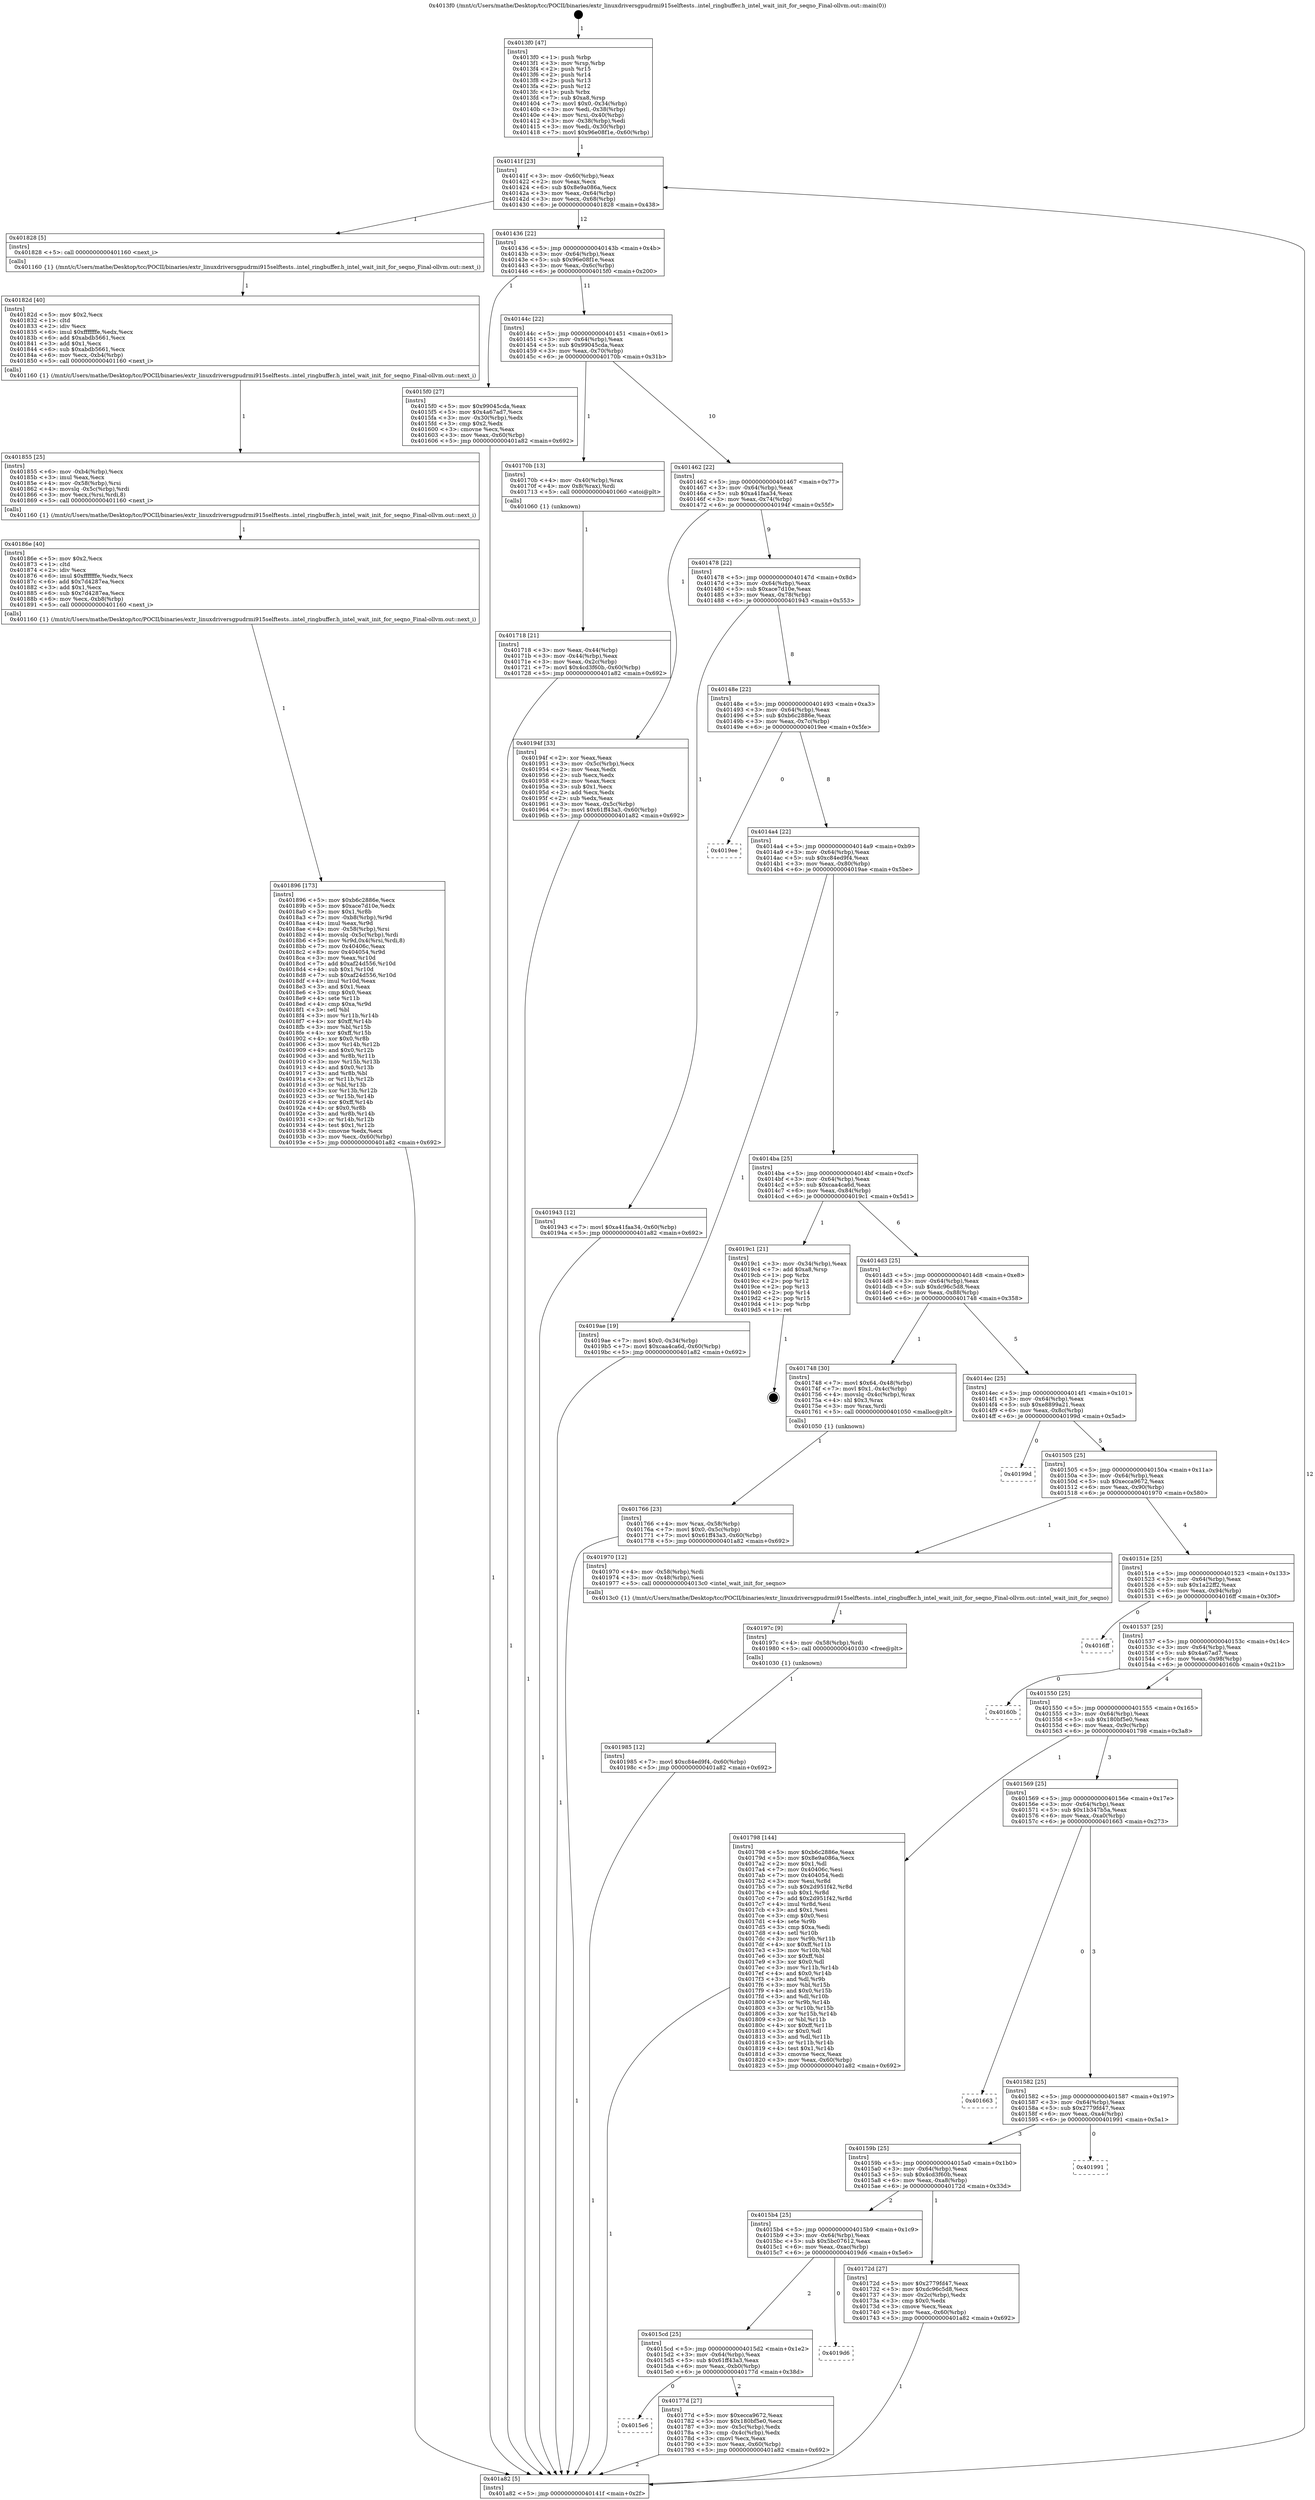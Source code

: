digraph "0x4013f0" {
  label = "0x4013f0 (/mnt/c/Users/mathe/Desktop/tcc/POCII/binaries/extr_linuxdriversgpudrmi915selftests..intel_ringbuffer.h_intel_wait_init_for_seqno_Final-ollvm.out::main(0))"
  labelloc = "t"
  node[shape=record]

  Entry [label="",width=0.3,height=0.3,shape=circle,fillcolor=black,style=filled]
  "0x40141f" [label="{
     0x40141f [23]\l
     | [instrs]\l
     &nbsp;&nbsp;0x40141f \<+3\>: mov -0x60(%rbp),%eax\l
     &nbsp;&nbsp;0x401422 \<+2\>: mov %eax,%ecx\l
     &nbsp;&nbsp;0x401424 \<+6\>: sub $0x8e9a086a,%ecx\l
     &nbsp;&nbsp;0x40142a \<+3\>: mov %eax,-0x64(%rbp)\l
     &nbsp;&nbsp;0x40142d \<+3\>: mov %ecx,-0x68(%rbp)\l
     &nbsp;&nbsp;0x401430 \<+6\>: je 0000000000401828 \<main+0x438\>\l
  }"]
  "0x401828" [label="{
     0x401828 [5]\l
     | [instrs]\l
     &nbsp;&nbsp;0x401828 \<+5\>: call 0000000000401160 \<next_i\>\l
     | [calls]\l
     &nbsp;&nbsp;0x401160 \{1\} (/mnt/c/Users/mathe/Desktop/tcc/POCII/binaries/extr_linuxdriversgpudrmi915selftests..intel_ringbuffer.h_intel_wait_init_for_seqno_Final-ollvm.out::next_i)\l
  }"]
  "0x401436" [label="{
     0x401436 [22]\l
     | [instrs]\l
     &nbsp;&nbsp;0x401436 \<+5\>: jmp 000000000040143b \<main+0x4b\>\l
     &nbsp;&nbsp;0x40143b \<+3\>: mov -0x64(%rbp),%eax\l
     &nbsp;&nbsp;0x40143e \<+5\>: sub $0x96e08f1e,%eax\l
     &nbsp;&nbsp;0x401443 \<+3\>: mov %eax,-0x6c(%rbp)\l
     &nbsp;&nbsp;0x401446 \<+6\>: je 00000000004015f0 \<main+0x200\>\l
  }"]
  Exit [label="",width=0.3,height=0.3,shape=circle,fillcolor=black,style=filled,peripheries=2]
  "0x4015f0" [label="{
     0x4015f0 [27]\l
     | [instrs]\l
     &nbsp;&nbsp;0x4015f0 \<+5\>: mov $0x99045cda,%eax\l
     &nbsp;&nbsp;0x4015f5 \<+5\>: mov $0x4a67ad7,%ecx\l
     &nbsp;&nbsp;0x4015fa \<+3\>: mov -0x30(%rbp),%edx\l
     &nbsp;&nbsp;0x4015fd \<+3\>: cmp $0x2,%edx\l
     &nbsp;&nbsp;0x401600 \<+3\>: cmovne %ecx,%eax\l
     &nbsp;&nbsp;0x401603 \<+3\>: mov %eax,-0x60(%rbp)\l
     &nbsp;&nbsp;0x401606 \<+5\>: jmp 0000000000401a82 \<main+0x692\>\l
  }"]
  "0x40144c" [label="{
     0x40144c [22]\l
     | [instrs]\l
     &nbsp;&nbsp;0x40144c \<+5\>: jmp 0000000000401451 \<main+0x61\>\l
     &nbsp;&nbsp;0x401451 \<+3\>: mov -0x64(%rbp),%eax\l
     &nbsp;&nbsp;0x401454 \<+5\>: sub $0x99045cda,%eax\l
     &nbsp;&nbsp;0x401459 \<+3\>: mov %eax,-0x70(%rbp)\l
     &nbsp;&nbsp;0x40145c \<+6\>: je 000000000040170b \<main+0x31b\>\l
  }"]
  "0x401a82" [label="{
     0x401a82 [5]\l
     | [instrs]\l
     &nbsp;&nbsp;0x401a82 \<+5\>: jmp 000000000040141f \<main+0x2f\>\l
  }"]
  "0x4013f0" [label="{
     0x4013f0 [47]\l
     | [instrs]\l
     &nbsp;&nbsp;0x4013f0 \<+1\>: push %rbp\l
     &nbsp;&nbsp;0x4013f1 \<+3\>: mov %rsp,%rbp\l
     &nbsp;&nbsp;0x4013f4 \<+2\>: push %r15\l
     &nbsp;&nbsp;0x4013f6 \<+2\>: push %r14\l
     &nbsp;&nbsp;0x4013f8 \<+2\>: push %r13\l
     &nbsp;&nbsp;0x4013fa \<+2\>: push %r12\l
     &nbsp;&nbsp;0x4013fc \<+1\>: push %rbx\l
     &nbsp;&nbsp;0x4013fd \<+7\>: sub $0xa8,%rsp\l
     &nbsp;&nbsp;0x401404 \<+7\>: movl $0x0,-0x34(%rbp)\l
     &nbsp;&nbsp;0x40140b \<+3\>: mov %edi,-0x38(%rbp)\l
     &nbsp;&nbsp;0x40140e \<+4\>: mov %rsi,-0x40(%rbp)\l
     &nbsp;&nbsp;0x401412 \<+3\>: mov -0x38(%rbp),%edi\l
     &nbsp;&nbsp;0x401415 \<+3\>: mov %edi,-0x30(%rbp)\l
     &nbsp;&nbsp;0x401418 \<+7\>: movl $0x96e08f1e,-0x60(%rbp)\l
  }"]
  "0x401985" [label="{
     0x401985 [12]\l
     | [instrs]\l
     &nbsp;&nbsp;0x401985 \<+7\>: movl $0xc84ed9f4,-0x60(%rbp)\l
     &nbsp;&nbsp;0x40198c \<+5\>: jmp 0000000000401a82 \<main+0x692\>\l
  }"]
  "0x40170b" [label="{
     0x40170b [13]\l
     | [instrs]\l
     &nbsp;&nbsp;0x40170b \<+4\>: mov -0x40(%rbp),%rax\l
     &nbsp;&nbsp;0x40170f \<+4\>: mov 0x8(%rax),%rdi\l
     &nbsp;&nbsp;0x401713 \<+5\>: call 0000000000401060 \<atoi@plt\>\l
     | [calls]\l
     &nbsp;&nbsp;0x401060 \{1\} (unknown)\l
  }"]
  "0x401462" [label="{
     0x401462 [22]\l
     | [instrs]\l
     &nbsp;&nbsp;0x401462 \<+5\>: jmp 0000000000401467 \<main+0x77\>\l
     &nbsp;&nbsp;0x401467 \<+3\>: mov -0x64(%rbp),%eax\l
     &nbsp;&nbsp;0x40146a \<+5\>: sub $0xa41faa34,%eax\l
     &nbsp;&nbsp;0x40146f \<+3\>: mov %eax,-0x74(%rbp)\l
     &nbsp;&nbsp;0x401472 \<+6\>: je 000000000040194f \<main+0x55f\>\l
  }"]
  "0x401718" [label="{
     0x401718 [21]\l
     | [instrs]\l
     &nbsp;&nbsp;0x401718 \<+3\>: mov %eax,-0x44(%rbp)\l
     &nbsp;&nbsp;0x40171b \<+3\>: mov -0x44(%rbp),%eax\l
     &nbsp;&nbsp;0x40171e \<+3\>: mov %eax,-0x2c(%rbp)\l
     &nbsp;&nbsp;0x401721 \<+7\>: movl $0x4cd3f60b,-0x60(%rbp)\l
     &nbsp;&nbsp;0x401728 \<+5\>: jmp 0000000000401a82 \<main+0x692\>\l
  }"]
  "0x40197c" [label="{
     0x40197c [9]\l
     | [instrs]\l
     &nbsp;&nbsp;0x40197c \<+4\>: mov -0x58(%rbp),%rdi\l
     &nbsp;&nbsp;0x401980 \<+5\>: call 0000000000401030 \<free@plt\>\l
     | [calls]\l
     &nbsp;&nbsp;0x401030 \{1\} (unknown)\l
  }"]
  "0x40194f" [label="{
     0x40194f [33]\l
     | [instrs]\l
     &nbsp;&nbsp;0x40194f \<+2\>: xor %eax,%eax\l
     &nbsp;&nbsp;0x401951 \<+3\>: mov -0x5c(%rbp),%ecx\l
     &nbsp;&nbsp;0x401954 \<+2\>: mov %eax,%edx\l
     &nbsp;&nbsp;0x401956 \<+2\>: sub %ecx,%edx\l
     &nbsp;&nbsp;0x401958 \<+2\>: mov %eax,%ecx\l
     &nbsp;&nbsp;0x40195a \<+3\>: sub $0x1,%ecx\l
     &nbsp;&nbsp;0x40195d \<+2\>: add %ecx,%edx\l
     &nbsp;&nbsp;0x40195f \<+2\>: sub %edx,%eax\l
     &nbsp;&nbsp;0x401961 \<+3\>: mov %eax,-0x5c(%rbp)\l
     &nbsp;&nbsp;0x401964 \<+7\>: movl $0x61ff43a3,-0x60(%rbp)\l
     &nbsp;&nbsp;0x40196b \<+5\>: jmp 0000000000401a82 \<main+0x692\>\l
  }"]
  "0x401478" [label="{
     0x401478 [22]\l
     | [instrs]\l
     &nbsp;&nbsp;0x401478 \<+5\>: jmp 000000000040147d \<main+0x8d\>\l
     &nbsp;&nbsp;0x40147d \<+3\>: mov -0x64(%rbp),%eax\l
     &nbsp;&nbsp;0x401480 \<+5\>: sub $0xace7d10e,%eax\l
     &nbsp;&nbsp;0x401485 \<+3\>: mov %eax,-0x78(%rbp)\l
     &nbsp;&nbsp;0x401488 \<+6\>: je 0000000000401943 \<main+0x553\>\l
  }"]
  "0x401896" [label="{
     0x401896 [173]\l
     | [instrs]\l
     &nbsp;&nbsp;0x401896 \<+5\>: mov $0xb6c2886e,%ecx\l
     &nbsp;&nbsp;0x40189b \<+5\>: mov $0xace7d10e,%edx\l
     &nbsp;&nbsp;0x4018a0 \<+3\>: mov $0x1,%r8b\l
     &nbsp;&nbsp;0x4018a3 \<+7\>: mov -0xb8(%rbp),%r9d\l
     &nbsp;&nbsp;0x4018aa \<+4\>: imul %eax,%r9d\l
     &nbsp;&nbsp;0x4018ae \<+4\>: mov -0x58(%rbp),%rsi\l
     &nbsp;&nbsp;0x4018b2 \<+4\>: movslq -0x5c(%rbp),%rdi\l
     &nbsp;&nbsp;0x4018b6 \<+5\>: mov %r9d,0x4(%rsi,%rdi,8)\l
     &nbsp;&nbsp;0x4018bb \<+7\>: mov 0x40406c,%eax\l
     &nbsp;&nbsp;0x4018c2 \<+8\>: mov 0x404054,%r9d\l
     &nbsp;&nbsp;0x4018ca \<+3\>: mov %eax,%r10d\l
     &nbsp;&nbsp;0x4018cd \<+7\>: add $0xaf24d556,%r10d\l
     &nbsp;&nbsp;0x4018d4 \<+4\>: sub $0x1,%r10d\l
     &nbsp;&nbsp;0x4018d8 \<+7\>: sub $0xaf24d556,%r10d\l
     &nbsp;&nbsp;0x4018df \<+4\>: imul %r10d,%eax\l
     &nbsp;&nbsp;0x4018e3 \<+3\>: and $0x1,%eax\l
     &nbsp;&nbsp;0x4018e6 \<+3\>: cmp $0x0,%eax\l
     &nbsp;&nbsp;0x4018e9 \<+4\>: sete %r11b\l
     &nbsp;&nbsp;0x4018ed \<+4\>: cmp $0xa,%r9d\l
     &nbsp;&nbsp;0x4018f1 \<+3\>: setl %bl\l
     &nbsp;&nbsp;0x4018f4 \<+3\>: mov %r11b,%r14b\l
     &nbsp;&nbsp;0x4018f7 \<+4\>: xor $0xff,%r14b\l
     &nbsp;&nbsp;0x4018fb \<+3\>: mov %bl,%r15b\l
     &nbsp;&nbsp;0x4018fe \<+4\>: xor $0xff,%r15b\l
     &nbsp;&nbsp;0x401902 \<+4\>: xor $0x0,%r8b\l
     &nbsp;&nbsp;0x401906 \<+3\>: mov %r14b,%r12b\l
     &nbsp;&nbsp;0x401909 \<+4\>: and $0x0,%r12b\l
     &nbsp;&nbsp;0x40190d \<+3\>: and %r8b,%r11b\l
     &nbsp;&nbsp;0x401910 \<+3\>: mov %r15b,%r13b\l
     &nbsp;&nbsp;0x401913 \<+4\>: and $0x0,%r13b\l
     &nbsp;&nbsp;0x401917 \<+3\>: and %r8b,%bl\l
     &nbsp;&nbsp;0x40191a \<+3\>: or %r11b,%r12b\l
     &nbsp;&nbsp;0x40191d \<+3\>: or %bl,%r13b\l
     &nbsp;&nbsp;0x401920 \<+3\>: xor %r13b,%r12b\l
     &nbsp;&nbsp;0x401923 \<+3\>: or %r15b,%r14b\l
     &nbsp;&nbsp;0x401926 \<+4\>: xor $0xff,%r14b\l
     &nbsp;&nbsp;0x40192a \<+4\>: or $0x0,%r8b\l
     &nbsp;&nbsp;0x40192e \<+3\>: and %r8b,%r14b\l
     &nbsp;&nbsp;0x401931 \<+3\>: or %r14b,%r12b\l
     &nbsp;&nbsp;0x401934 \<+4\>: test $0x1,%r12b\l
     &nbsp;&nbsp;0x401938 \<+3\>: cmovne %edx,%ecx\l
     &nbsp;&nbsp;0x40193b \<+3\>: mov %ecx,-0x60(%rbp)\l
     &nbsp;&nbsp;0x40193e \<+5\>: jmp 0000000000401a82 \<main+0x692\>\l
  }"]
  "0x401943" [label="{
     0x401943 [12]\l
     | [instrs]\l
     &nbsp;&nbsp;0x401943 \<+7\>: movl $0xa41faa34,-0x60(%rbp)\l
     &nbsp;&nbsp;0x40194a \<+5\>: jmp 0000000000401a82 \<main+0x692\>\l
  }"]
  "0x40148e" [label="{
     0x40148e [22]\l
     | [instrs]\l
     &nbsp;&nbsp;0x40148e \<+5\>: jmp 0000000000401493 \<main+0xa3\>\l
     &nbsp;&nbsp;0x401493 \<+3\>: mov -0x64(%rbp),%eax\l
     &nbsp;&nbsp;0x401496 \<+5\>: sub $0xb6c2886e,%eax\l
     &nbsp;&nbsp;0x40149b \<+3\>: mov %eax,-0x7c(%rbp)\l
     &nbsp;&nbsp;0x40149e \<+6\>: je 00000000004019ee \<main+0x5fe\>\l
  }"]
  "0x40186e" [label="{
     0x40186e [40]\l
     | [instrs]\l
     &nbsp;&nbsp;0x40186e \<+5\>: mov $0x2,%ecx\l
     &nbsp;&nbsp;0x401873 \<+1\>: cltd\l
     &nbsp;&nbsp;0x401874 \<+2\>: idiv %ecx\l
     &nbsp;&nbsp;0x401876 \<+6\>: imul $0xfffffffe,%edx,%ecx\l
     &nbsp;&nbsp;0x40187c \<+6\>: add $0x7d4287ea,%ecx\l
     &nbsp;&nbsp;0x401882 \<+3\>: add $0x1,%ecx\l
     &nbsp;&nbsp;0x401885 \<+6\>: sub $0x7d4287ea,%ecx\l
     &nbsp;&nbsp;0x40188b \<+6\>: mov %ecx,-0xb8(%rbp)\l
     &nbsp;&nbsp;0x401891 \<+5\>: call 0000000000401160 \<next_i\>\l
     | [calls]\l
     &nbsp;&nbsp;0x401160 \{1\} (/mnt/c/Users/mathe/Desktop/tcc/POCII/binaries/extr_linuxdriversgpudrmi915selftests..intel_ringbuffer.h_intel_wait_init_for_seqno_Final-ollvm.out::next_i)\l
  }"]
  "0x4019ee" [label="{
     0x4019ee\l
  }", style=dashed]
  "0x4014a4" [label="{
     0x4014a4 [22]\l
     | [instrs]\l
     &nbsp;&nbsp;0x4014a4 \<+5\>: jmp 00000000004014a9 \<main+0xb9\>\l
     &nbsp;&nbsp;0x4014a9 \<+3\>: mov -0x64(%rbp),%eax\l
     &nbsp;&nbsp;0x4014ac \<+5\>: sub $0xc84ed9f4,%eax\l
     &nbsp;&nbsp;0x4014b1 \<+3\>: mov %eax,-0x80(%rbp)\l
     &nbsp;&nbsp;0x4014b4 \<+6\>: je 00000000004019ae \<main+0x5be\>\l
  }"]
  "0x401855" [label="{
     0x401855 [25]\l
     | [instrs]\l
     &nbsp;&nbsp;0x401855 \<+6\>: mov -0xb4(%rbp),%ecx\l
     &nbsp;&nbsp;0x40185b \<+3\>: imul %eax,%ecx\l
     &nbsp;&nbsp;0x40185e \<+4\>: mov -0x58(%rbp),%rsi\l
     &nbsp;&nbsp;0x401862 \<+4\>: movslq -0x5c(%rbp),%rdi\l
     &nbsp;&nbsp;0x401866 \<+3\>: mov %ecx,(%rsi,%rdi,8)\l
     &nbsp;&nbsp;0x401869 \<+5\>: call 0000000000401160 \<next_i\>\l
     | [calls]\l
     &nbsp;&nbsp;0x401160 \{1\} (/mnt/c/Users/mathe/Desktop/tcc/POCII/binaries/extr_linuxdriversgpudrmi915selftests..intel_ringbuffer.h_intel_wait_init_for_seqno_Final-ollvm.out::next_i)\l
  }"]
  "0x4019ae" [label="{
     0x4019ae [19]\l
     | [instrs]\l
     &nbsp;&nbsp;0x4019ae \<+7\>: movl $0x0,-0x34(%rbp)\l
     &nbsp;&nbsp;0x4019b5 \<+7\>: movl $0xcaa4ca6d,-0x60(%rbp)\l
     &nbsp;&nbsp;0x4019bc \<+5\>: jmp 0000000000401a82 \<main+0x692\>\l
  }"]
  "0x4014ba" [label="{
     0x4014ba [25]\l
     | [instrs]\l
     &nbsp;&nbsp;0x4014ba \<+5\>: jmp 00000000004014bf \<main+0xcf\>\l
     &nbsp;&nbsp;0x4014bf \<+3\>: mov -0x64(%rbp),%eax\l
     &nbsp;&nbsp;0x4014c2 \<+5\>: sub $0xcaa4ca6d,%eax\l
     &nbsp;&nbsp;0x4014c7 \<+6\>: mov %eax,-0x84(%rbp)\l
     &nbsp;&nbsp;0x4014cd \<+6\>: je 00000000004019c1 \<main+0x5d1\>\l
  }"]
  "0x40182d" [label="{
     0x40182d [40]\l
     | [instrs]\l
     &nbsp;&nbsp;0x40182d \<+5\>: mov $0x2,%ecx\l
     &nbsp;&nbsp;0x401832 \<+1\>: cltd\l
     &nbsp;&nbsp;0x401833 \<+2\>: idiv %ecx\l
     &nbsp;&nbsp;0x401835 \<+6\>: imul $0xfffffffe,%edx,%ecx\l
     &nbsp;&nbsp;0x40183b \<+6\>: add $0xabdb5661,%ecx\l
     &nbsp;&nbsp;0x401841 \<+3\>: add $0x1,%ecx\l
     &nbsp;&nbsp;0x401844 \<+6\>: sub $0xabdb5661,%ecx\l
     &nbsp;&nbsp;0x40184a \<+6\>: mov %ecx,-0xb4(%rbp)\l
     &nbsp;&nbsp;0x401850 \<+5\>: call 0000000000401160 \<next_i\>\l
     | [calls]\l
     &nbsp;&nbsp;0x401160 \{1\} (/mnt/c/Users/mathe/Desktop/tcc/POCII/binaries/extr_linuxdriversgpudrmi915selftests..intel_ringbuffer.h_intel_wait_init_for_seqno_Final-ollvm.out::next_i)\l
  }"]
  "0x4019c1" [label="{
     0x4019c1 [21]\l
     | [instrs]\l
     &nbsp;&nbsp;0x4019c1 \<+3\>: mov -0x34(%rbp),%eax\l
     &nbsp;&nbsp;0x4019c4 \<+7\>: add $0xa8,%rsp\l
     &nbsp;&nbsp;0x4019cb \<+1\>: pop %rbx\l
     &nbsp;&nbsp;0x4019cc \<+2\>: pop %r12\l
     &nbsp;&nbsp;0x4019ce \<+2\>: pop %r13\l
     &nbsp;&nbsp;0x4019d0 \<+2\>: pop %r14\l
     &nbsp;&nbsp;0x4019d2 \<+2\>: pop %r15\l
     &nbsp;&nbsp;0x4019d4 \<+1\>: pop %rbp\l
     &nbsp;&nbsp;0x4019d5 \<+1\>: ret\l
  }"]
  "0x4014d3" [label="{
     0x4014d3 [25]\l
     | [instrs]\l
     &nbsp;&nbsp;0x4014d3 \<+5\>: jmp 00000000004014d8 \<main+0xe8\>\l
     &nbsp;&nbsp;0x4014d8 \<+3\>: mov -0x64(%rbp),%eax\l
     &nbsp;&nbsp;0x4014db \<+5\>: sub $0xdc96c5d8,%eax\l
     &nbsp;&nbsp;0x4014e0 \<+6\>: mov %eax,-0x88(%rbp)\l
     &nbsp;&nbsp;0x4014e6 \<+6\>: je 0000000000401748 \<main+0x358\>\l
  }"]
  "0x4015e6" [label="{
     0x4015e6\l
  }", style=dashed]
  "0x401748" [label="{
     0x401748 [30]\l
     | [instrs]\l
     &nbsp;&nbsp;0x401748 \<+7\>: movl $0x64,-0x48(%rbp)\l
     &nbsp;&nbsp;0x40174f \<+7\>: movl $0x1,-0x4c(%rbp)\l
     &nbsp;&nbsp;0x401756 \<+4\>: movslq -0x4c(%rbp),%rax\l
     &nbsp;&nbsp;0x40175a \<+4\>: shl $0x3,%rax\l
     &nbsp;&nbsp;0x40175e \<+3\>: mov %rax,%rdi\l
     &nbsp;&nbsp;0x401761 \<+5\>: call 0000000000401050 \<malloc@plt\>\l
     | [calls]\l
     &nbsp;&nbsp;0x401050 \{1\} (unknown)\l
  }"]
  "0x4014ec" [label="{
     0x4014ec [25]\l
     | [instrs]\l
     &nbsp;&nbsp;0x4014ec \<+5\>: jmp 00000000004014f1 \<main+0x101\>\l
     &nbsp;&nbsp;0x4014f1 \<+3\>: mov -0x64(%rbp),%eax\l
     &nbsp;&nbsp;0x4014f4 \<+5\>: sub $0xe8899a21,%eax\l
     &nbsp;&nbsp;0x4014f9 \<+6\>: mov %eax,-0x8c(%rbp)\l
     &nbsp;&nbsp;0x4014ff \<+6\>: je 000000000040199d \<main+0x5ad\>\l
  }"]
  "0x40177d" [label="{
     0x40177d [27]\l
     | [instrs]\l
     &nbsp;&nbsp;0x40177d \<+5\>: mov $0xecca9672,%eax\l
     &nbsp;&nbsp;0x401782 \<+5\>: mov $0x180bf5e0,%ecx\l
     &nbsp;&nbsp;0x401787 \<+3\>: mov -0x5c(%rbp),%edx\l
     &nbsp;&nbsp;0x40178a \<+3\>: cmp -0x4c(%rbp),%edx\l
     &nbsp;&nbsp;0x40178d \<+3\>: cmovl %ecx,%eax\l
     &nbsp;&nbsp;0x401790 \<+3\>: mov %eax,-0x60(%rbp)\l
     &nbsp;&nbsp;0x401793 \<+5\>: jmp 0000000000401a82 \<main+0x692\>\l
  }"]
  "0x40199d" [label="{
     0x40199d\l
  }", style=dashed]
  "0x401505" [label="{
     0x401505 [25]\l
     | [instrs]\l
     &nbsp;&nbsp;0x401505 \<+5\>: jmp 000000000040150a \<main+0x11a\>\l
     &nbsp;&nbsp;0x40150a \<+3\>: mov -0x64(%rbp),%eax\l
     &nbsp;&nbsp;0x40150d \<+5\>: sub $0xecca9672,%eax\l
     &nbsp;&nbsp;0x401512 \<+6\>: mov %eax,-0x90(%rbp)\l
     &nbsp;&nbsp;0x401518 \<+6\>: je 0000000000401970 \<main+0x580\>\l
  }"]
  "0x4015cd" [label="{
     0x4015cd [25]\l
     | [instrs]\l
     &nbsp;&nbsp;0x4015cd \<+5\>: jmp 00000000004015d2 \<main+0x1e2\>\l
     &nbsp;&nbsp;0x4015d2 \<+3\>: mov -0x64(%rbp),%eax\l
     &nbsp;&nbsp;0x4015d5 \<+5\>: sub $0x61ff43a3,%eax\l
     &nbsp;&nbsp;0x4015da \<+6\>: mov %eax,-0xb0(%rbp)\l
     &nbsp;&nbsp;0x4015e0 \<+6\>: je 000000000040177d \<main+0x38d\>\l
  }"]
  "0x401970" [label="{
     0x401970 [12]\l
     | [instrs]\l
     &nbsp;&nbsp;0x401970 \<+4\>: mov -0x58(%rbp),%rdi\l
     &nbsp;&nbsp;0x401974 \<+3\>: mov -0x48(%rbp),%esi\l
     &nbsp;&nbsp;0x401977 \<+5\>: call 00000000004013c0 \<intel_wait_init_for_seqno\>\l
     | [calls]\l
     &nbsp;&nbsp;0x4013c0 \{1\} (/mnt/c/Users/mathe/Desktop/tcc/POCII/binaries/extr_linuxdriversgpudrmi915selftests..intel_ringbuffer.h_intel_wait_init_for_seqno_Final-ollvm.out::intel_wait_init_for_seqno)\l
  }"]
  "0x40151e" [label="{
     0x40151e [25]\l
     | [instrs]\l
     &nbsp;&nbsp;0x40151e \<+5\>: jmp 0000000000401523 \<main+0x133\>\l
     &nbsp;&nbsp;0x401523 \<+3\>: mov -0x64(%rbp),%eax\l
     &nbsp;&nbsp;0x401526 \<+5\>: sub $0x1a22ff2,%eax\l
     &nbsp;&nbsp;0x40152b \<+6\>: mov %eax,-0x94(%rbp)\l
     &nbsp;&nbsp;0x401531 \<+6\>: je 00000000004016ff \<main+0x30f\>\l
  }"]
  "0x4019d6" [label="{
     0x4019d6\l
  }", style=dashed]
  "0x4016ff" [label="{
     0x4016ff\l
  }", style=dashed]
  "0x401537" [label="{
     0x401537 [25]\l
     | [instrs]\l
     &nbsp;&nbsp;0x401537 \<+5\>: jmp 000000000040153c \<main+0x14c\>\l
     &nbsp;&nbsp;0x40153c \<+3\>: mov -0x64(%rbp),%eax\l
     &nbsp;&nbsp;0x40153f \<+5\>: sub $0x4a67ad7,%eax\l
     &nbsp;&nbsp;0x401544 \<+6\>: mov %eax,-0x98(%rbp)\l
     &nbsp;&nbsp;0x40154a \<+6\>: je 000000000040160b \<main+0x21b\>\l
  }"]
  "0x401766" [label="{
     0x401766 [23]\l
     | [instrs]\l
     &nbsp;&nbsp;0x401766 \<+4\>: mov %rax,-0x58(%rbp)\l
     &nbsp;&nbsp;0x40176a \<+7\>: movl $0x0,-0x5c(%rbp)\l
     &nbsp;&nbsp;0x401771 \<+7\>: movl $0x61ff43a3,-0x60(%rbp)\l
     &nbsp;&nbsp;0x401778 \<+5\>: jmp 0000000000401a82 \<main+0x692\>\l
  }"]
  "0x40160b" [label="{
     0x40160b\l
  }", style=dashed]
  "0x401550" [label="{
     0x401550 [25]\l
     | [instrs]\l
     &nbsp;&nbsp;0x401550 \<+5\>: jmp 0000000000401555 \<main+0x165\>\l
     &nbsp;&nbsp;0x401555 \<+3\>: mov -0x64(%rbp),%eax\l
     &nbsp;&nbsp;0x401558 \<+5\>: sub $0x180bf5e0,%eax\l
     &nbsp;&nbsp;0x40155d \<+6\>: mov %eax,-0x9c(%rbp)\l
     &nbsp;&nbsp;0x401563 \<+6\>: je 0000000000401798 \<main+0x3a8\>\l
  }"]
  "0x4015b4" [label="{
     0x4015b4 [25]\l
     | [instrs]\l
     &nbsp;&nbsp;0x4015b4 \<+5\>: jmp 00000000004015b9 \<main+0x1c9\>\l
     &nbsp;&nbsp;0x4015b9 \<+3\>: mov -0x64(%rbp),%eax\l
     &nbsp;&nbsp;0x4015bc \<+5\>: sub $0x5bc07612,%eax\l
     &nbsp;&nbsp;0x4015c1 \<+6\>: mov %eax,-0xac(%rbp)\l
     &nbsp;&nbsp;0x4015c7 \<+6\>: je 00000000004019d6 \<main+0x5e6\>\l
  }"]
  "0x401798" [label="{
     0x401798 [144]\l
     | [instrs]\l
     &nbsp;&nbsp;0x401798 \<+5\>: mov $0xb6c2886e,%eax\l
     &nbsp;&nbsp;0x40179d \<+5\>: mov $0x8e9a086a,%ecx\l
     &nbsp;&nbsp;0x4017a2 \<+2\>: mov $0x1,%dl\l
     &nbsp;&nbsp;0x4017a4 \<+7\>: mov 0x40406c,%esi\l
     &nbsp;&nbsp;0x4017ab \<+7\>: mov 0x404054,%edi\l
     &nbsp;&nbsp;0x4017b2 \<+3\>: mov %esi,%r8d\l
     &nbsp;&nbsp;0x4017b5 \<+7\>: sub $0x2d951f42,%r8d\l
     &nbsp;&nbsp;0x4017bc \<+4\>: sub $0x1,%r8d\l
     &nbsp;&nbsp;0x4017c0 \<+7\>: add $0x2d951f42,%r8d\l
     &nbsp;&nbsp;0x4017c7 \<+4\>: imul %r8d,%esi\l
     &nbsp;&nbsp;0x4017cb \<+3\>: and $0x1,%esi\l
     &nbsp;&nbsp;0x4017ce \<+3\>: cmp $0x0,%esi\l
     &nbsp;&nbsp;0x4017d1 \<+4\>: sete %r9b\l
     &nbsp;&nbsp;0x4017d5 \<+3\>: cmp $0xa,%edi\l
     &nbsp;&nbsp;0x4017d8 \<+4\>: setl %r10b\l
     &nbsp;&nbsp;0x4017dc \<+3\>: mov %r9b,%r11b\l
     &nbsp;&nbsp;0x4017df \<+4\>: xor $0xff,%r11b\l
     &nbsp;&nbsp;0x4017e3 \<+3\>: mov %r10b,%bl\l
     &nbsp;&nbsp;0x4017e6 \<+3\>: xor $0xff,%bl\l
     &nbsp;&nbsp;0x4017e9 \<+3\>: xor $0x0,%dl\l
     &nbsp;&nbsp;0x4017ec \<+3\>: mov %r11b,%r14b\l
     &nbsp;&nbsp;0x4017ef \<+4\>: and $0x0,%r14b\l
     &nbsp;&nbsp;0x4017f3 \<+3\>: and %dl,%r9b\l
     &nbsp;&nbsp;0x4017f6 \<+3\>: mov %bl,%r15b\l
     &nbsp;&nbsp;0x4017f9 \<+4\>: and $0x0,%r15b\l
     &nbsp;&nbsp;0x4017fd \<+3\>: and %dl,%r10b\l
     &nbsp;&nbsp;0x401800 \<+3\>: or %r9b,%r14b\l
     &nbsp;&nbsp;0x401803 \<+3\>: or %r10b,%r15b\l
     &nbsp;&nbsp;0x401806 \<+3\>: xor %r15b,%r14b\l
     &nbsp;&nbsp;0x401809 \<+3\>: or %bl,%r11b\l
     &nbsp;&nbsp;0x40180c \<+4\>: xor $0xff,%r11b\l
     &nbsp;&nbsp;0x401810 \<+3\>: or $0x0,%dl\l
     &nbsp;&nbsp;0x401813 \<+3\>: and %dl,%r11b\l
     &nbsp;&nbsp;0x401816 \<+3\>: or %r11b,%r14b\l
     &nbsp;&nbsp;0x401819 \<+4\>: test $0x1,%r14b\l
     &nbsp;&nbsp;0x40181d \<+3\>: cmovne %ecx,%eax\l
     &nbsp;&nbsp;0x401820 \<+3\>: mov %eax,-0x60(%rbp)\l
     &nbsp;&nbsp;0x401823 \<+5\>: jmp 0000000000401a82 \<main+0x692\>\l
  }"]
  "0x401569" [label="{
     0x401569 [25]\l
     | [instrs]\l
     &nbsp;&nbsp;0x401569 \<+5\>: jmp 000000000040156e \<main+0x17e\>\l
     &nbsp;&nbsp;0x40156e \<+3\>: mov -0x64(%rbp),%eax\l
     &nbsp;&nbsp;0x401571 \<+5\>: sub $0x1b347b5a,%eax\l
     &nbsp;&nbsp;0x401576 \<+6\>: mov %eax,-0xa0(%rbp)\l
     &nbsp;&nbsp;0x40157c \<+6\>: je 0000000000401663 \<main+0x273\>\l
  }"]
  "0x40172d" [label="{
     0x40172d [27]\l
     | [instrs]\l
     &nbsp;&nbsp;0x40172d \<+5\>: mov $0x2779fd47,%eax\l
     &nbsp;&nbsp;0x401732 \<+5\>: mov $0xdc96c5d8,%ecx\l
     &nbsp;&nbsp;0x401737 \<+3\>: mov -0x2c(%rbp),%edx\l
     &nbsp;&nbsp;0x40173a \<+3\>: cmp $0x0,%edx\l
     &nbsp;&nbsp;0x40173d \<+3\>: cmove %ecx,%eax\l
     &nbsp;&nbsp;0x401740 \<+3\>: mov %eax,-0x60(%rbp)\l
     &nbsp;&nbsp;0x401743 \<+5\>: jmp 0000000000401a82 \<main+0x692\>\l
  }"]
  "0x401663" [label="{
     0x401663\l
  }", style=dashed]
  "0x401582" [label="{
     0x401582 [25]\l
     | [instrs]\l
     &nbsp;&nbsp;0x401582 \<+5\>: jmp 0000000000401587 \<main+0x197\>\l
     &nbsp;&nbsp;0x401587 \<+3\>: mov -0x64(%rbp),%eax\l
     &nbsp;&nbsp;0x40158a \<+5\>: sub $0x2779fd47,%eax\l
     &nbsp;&nbsp;0x40158f \<+6\>: mov %eax,-0xa4(%rbp)\l
     &nbsp;&nbsp;0x401595 \<+6\>: je 0000000000401991 \<main+0x5a1\>\l
  }"]
  "0x40159b" [label="{
     0x40159b [25]\l
     | [instrs]\l
     &nbsp;&nbsp;0x40159b \<+5\>: jmp 00000000004015a0 \<main+0x1b0\>\l
     &nbsp;&nbsp;0x4015a0 \<+3\>: mov -0x64(%rbp),%eax\l
     &nbsp;&nbsp;0x4015a3 \<+5\>: sub $0x4cd3f60b,%eax\l
     &nbsp;&nbsp;0x4015a8 \<+6\>: mov %eax,-0xa8(%rbp)\l
     &nbsp;&nbsp;0x4015ae \<+6\>: je 000000000040172d \<main+0x33d\>\l
  }"]
  "0x401991" [label="{
     0x401991\l
  }", style=dashed]
  Entry -> "0x4013f0" [label=" 1"]
  "0x40141f" -> "0x401828" [label=" 1"]
  "0x40141f" -> "0x401436" [label=" 12"]
  "0x4019c1" -> Exit [label=" 1"]
  "0x401436" -> "0x4015f0" [label=" 1"]
  "0x401436" -> "0x40144c" [label=" 11"]
  "0x4015f0" -> "0x401a82" [label=" 1"]
  "0x4013f0" -> "0x40141f" [label=" 1"]
  "0x401a82" -> "0x40141f" [label=" 12"]
  "0x4019ae" -> "0x401a82" [label=" 1"]
  "0x40144c" -> "0x40170b" [label=" 1"]
  "0x40144c" -> "0x401462" [label=" 10"]
  "0x40170b" -> "0x401718" [label=" 1"]
  "0x401718" -> "0x401a82" [label=" 1"]
  "0x401985" -> "0x401a82" [label=" 1"]
  "0x401462" -> "0x40194f" [label=" 1"]
  "0x401462" -> "0x401478" [label=" 9"]
  "0x40197c" -> "0x401985" [label=" 1"]
  "0x401478" -> "0x401943" [label=" 1"]
  "0x401478" -> "0x40148e" [label=" 8"]
  "0x401970" -> "0x40197c" [label=" 1"]
  "0x40148e" -> "0x4019ee" [label=" 0"]
  "0x40148e" -> "0x4014a4" [label=" 8"]
  "0x40194f" -> "0x401a82" [label=" 1"]
  "0x4014a4" -> "0x4019ae" [label=" 1"]
  "0x4014a4" -> "0x4014ba" [label=" 7"]
  "0x401943" -> "0x401a82" [label=" 1"]
  "0x4014ba" -> "0x4019c1" [label=" 1"]
  "0x4014ba" -> "0x4014d3" [label=" 6"]
  "0x401896" -> "0x401a82" [label=" 1"]
  "0x4014d3" -> "0x401748" [label=" 1"]
  "0x4014d3" -> "0x4014ec" [label=" 5"]
  "0x40186e" -> "0x401896" [label=" 1"]
  "0x4014ec" -> "0x40199d" [label=" 0"]
  "0x4014ec" -> "0x401505" [label=" 5"]
  "0x401855" -> "0x40186e" [label=" 1"]
  "0x401505" -> "0x401970" [label=" 1"]
  "0x401505" -> "0x40151e" [label=" 4"]
  "0x401828" -> "0x40182d" [label=" 1"]
  "0x40151e" -> "0x4016ff" [label=" 0"]
  "0x40151e" -> "0x401537" [label=" 4"]
  "0x401798" -> "0x401a82" [label=" 1"]
  "0x401537" -> "0x40160b" [label=" 0"]
  "0x401537" -> "0x401550" [label=" 4"]
  "0x4015cd" -> "0x4015e6" [label=" 0"]
  "0x401550" -> "0x401798" [label=" 1"]
  "0x401550" -> "0x401569" [label=" 3"]
  "0x4015cd" -> "0x40177d" [label=" 2"]
  "0x401569" -> "0x401663" [label=" 0"]
  "0x401569" -> "0x401582" [label=" 3"]
  "0x40182d" -> "0x401855" [label=" 1"]
  "0x401582" -> "0x401991" [label=" 0"]
  "0x401582" -> "0x40159b" [label=" 3"]
  "0x4015b4" -> "0x4015cd" [label=" 2"]
  "0x40159b" -> "0x40172d" [label=" 1"]
  "0x40159b" -> "0x4015b4" [label=" 2"]
  "0x40172d" -> "0x401a82" [label=" 1"]
  "0x401748" -> "0x401766" [label=" 1"]
  "0x401766" -> "0x401a82" [label=" 1"]
  "0x40177d" -> "0x401a82" [label=" 2"]
  "0x4015b4" -> "0x4019d6" [label=" 0"]
}
